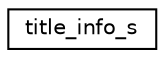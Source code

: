digraph "Graphical Class Hierarchy"
{
  edge [fontname="Helvetica",fontsize="10",labelfontname="Helvetica",labelfontsize="10"];
  node [fontname="Helvetica",fontsize="10",shape=record];
  rankdir="LR";
  Node1 [label="title_info_s",height=0.2,width=0.4,color="black", fillcolor="white", style="filled",URL="$structtitle__info__s.html"];
}
